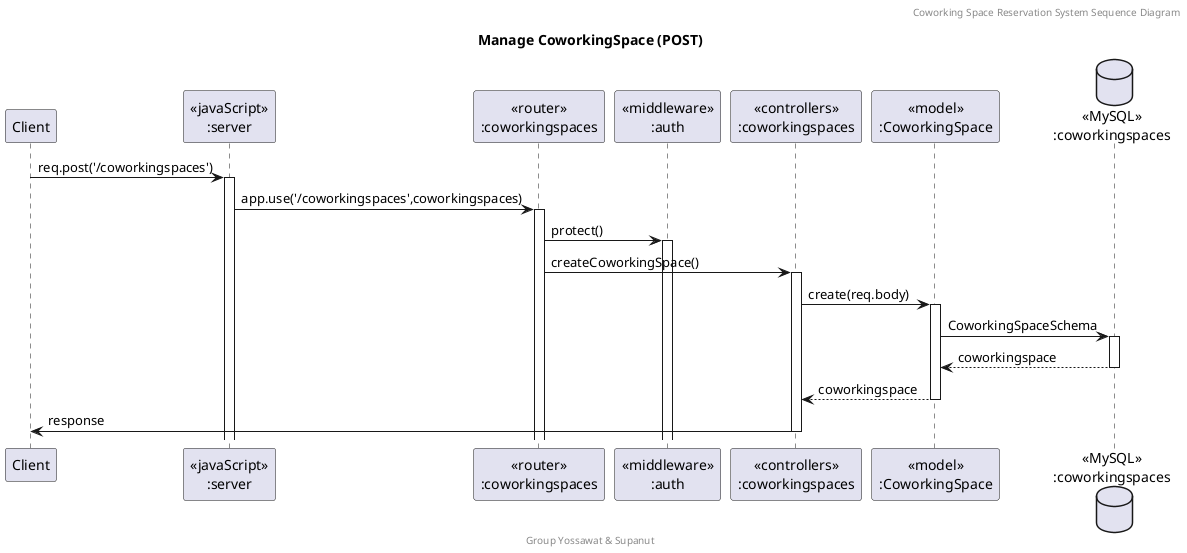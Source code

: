 @startuml Manage CoworkingSpace (POST)

header Coworking Space Reservation System Sequence Diagram
footer Group Yossawat & Supanut
title "Manage CoworkingSpace (POST)"

participant "Client" as client
participant "<<javaScript>>\n:server" as server
participant "<<router>>\n:coworkingspaces" as routerCoworkingSpaces
participant "<<middleware>>\n:auth" as middleware
participant "<<controllers>>\n:coworkingspaces" as controllersCoworkingSpaces
participant "<<model>>\n:CoworkingSpace" as modelCoworkingSpace
database "<<MySQL>>\n:coworkingspaces" as CoworkingSpacesDatabase

client->server ++:req.post('/coworkingspaces')
server->routerCoworkingSpaces ++:app.use('/coworkingspaces',coworkingspaces)
routerCoworkingSpaces -> middleware ++:protect()
routerCoworkingSpaces -> controllersCoworkingSpaces ++:createCoworkingSpace()
controllersCoworkingSpaces-> modelCoworkingSpace ++:create(req.body)
modelCoworkingSpace -> CoworkingSpacesDatabase ++: CoworkingSpaceSchema
CoworkingSpacesDatabase --> modelCoworkingSpace --: coworkingspace
controllersCoworkingSpaces <-- modelCoworkingSpace --:coworkingspace
controllersCoworkingSpaces->client --:response

@enduml
